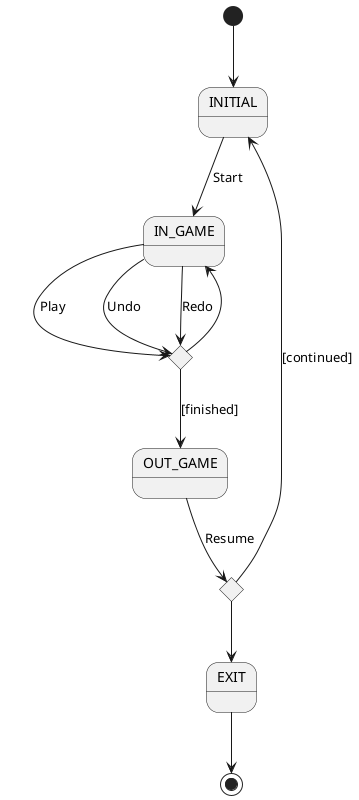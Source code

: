 @startuml StateDiagramGameStates(ContextDiagram)
state INITIAL
state IN_GAME
state OUT_GAME
state EXIT
state if_finished <<choice>>
state if_resumed <<choice>>

[*] --> INITIAL
INITIAL --> IN_GAME: Start
IN_GAME --> if_finished: Play
IN_GAME --> if_finished: Undo
IN_GAME --> if_finished: Redo
if_finished --> IN_GAME
if_finished --> OUT_GAME: [finished]
OUT_GAME --> if_resumed: Resume
if_resumed --> INITIAL: [continued]
if_resumed --> EXIT
EXIT --> [*]
@enduml